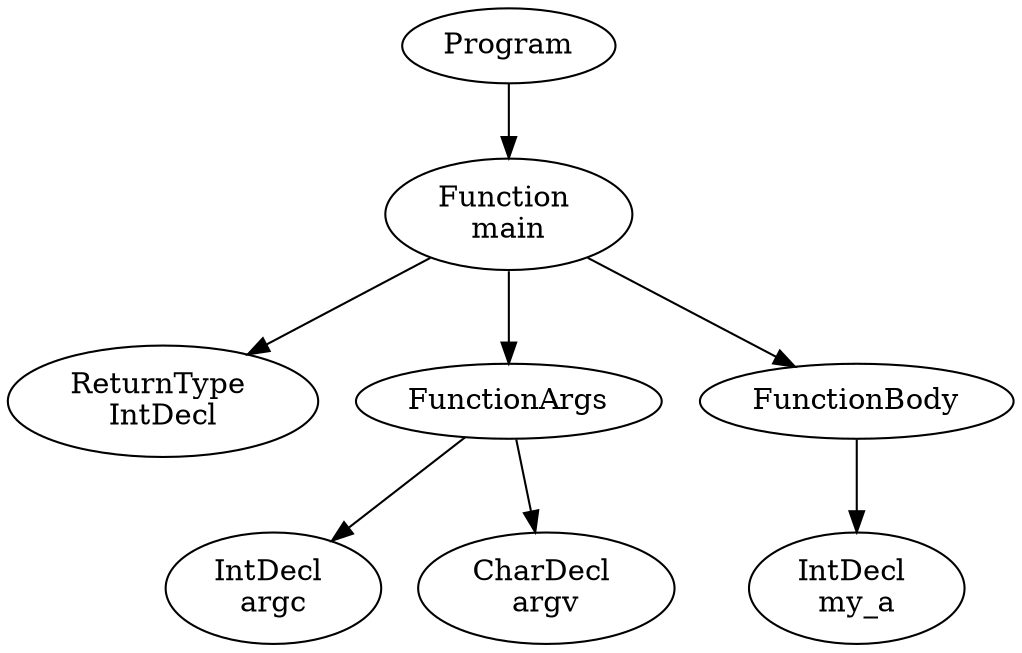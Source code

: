 digraph AST {
1 [label="Program"];
2 [label="Function \nmain"];
3 [label="ReturnType \nIntDecl"];
4 [label="FunctionArgs"];
5 [label="IntDecl \nargc"];
6 [label="CharDecl \nargv"];
4 -> 5;
4 -> 6;
7 [label="FunctionBody"];
8 [label="IntDecl \nmy_a"];
7 -> 8;
2 -> 3;
2 -> 4;
2 -> 7;
1 -> 2;
}